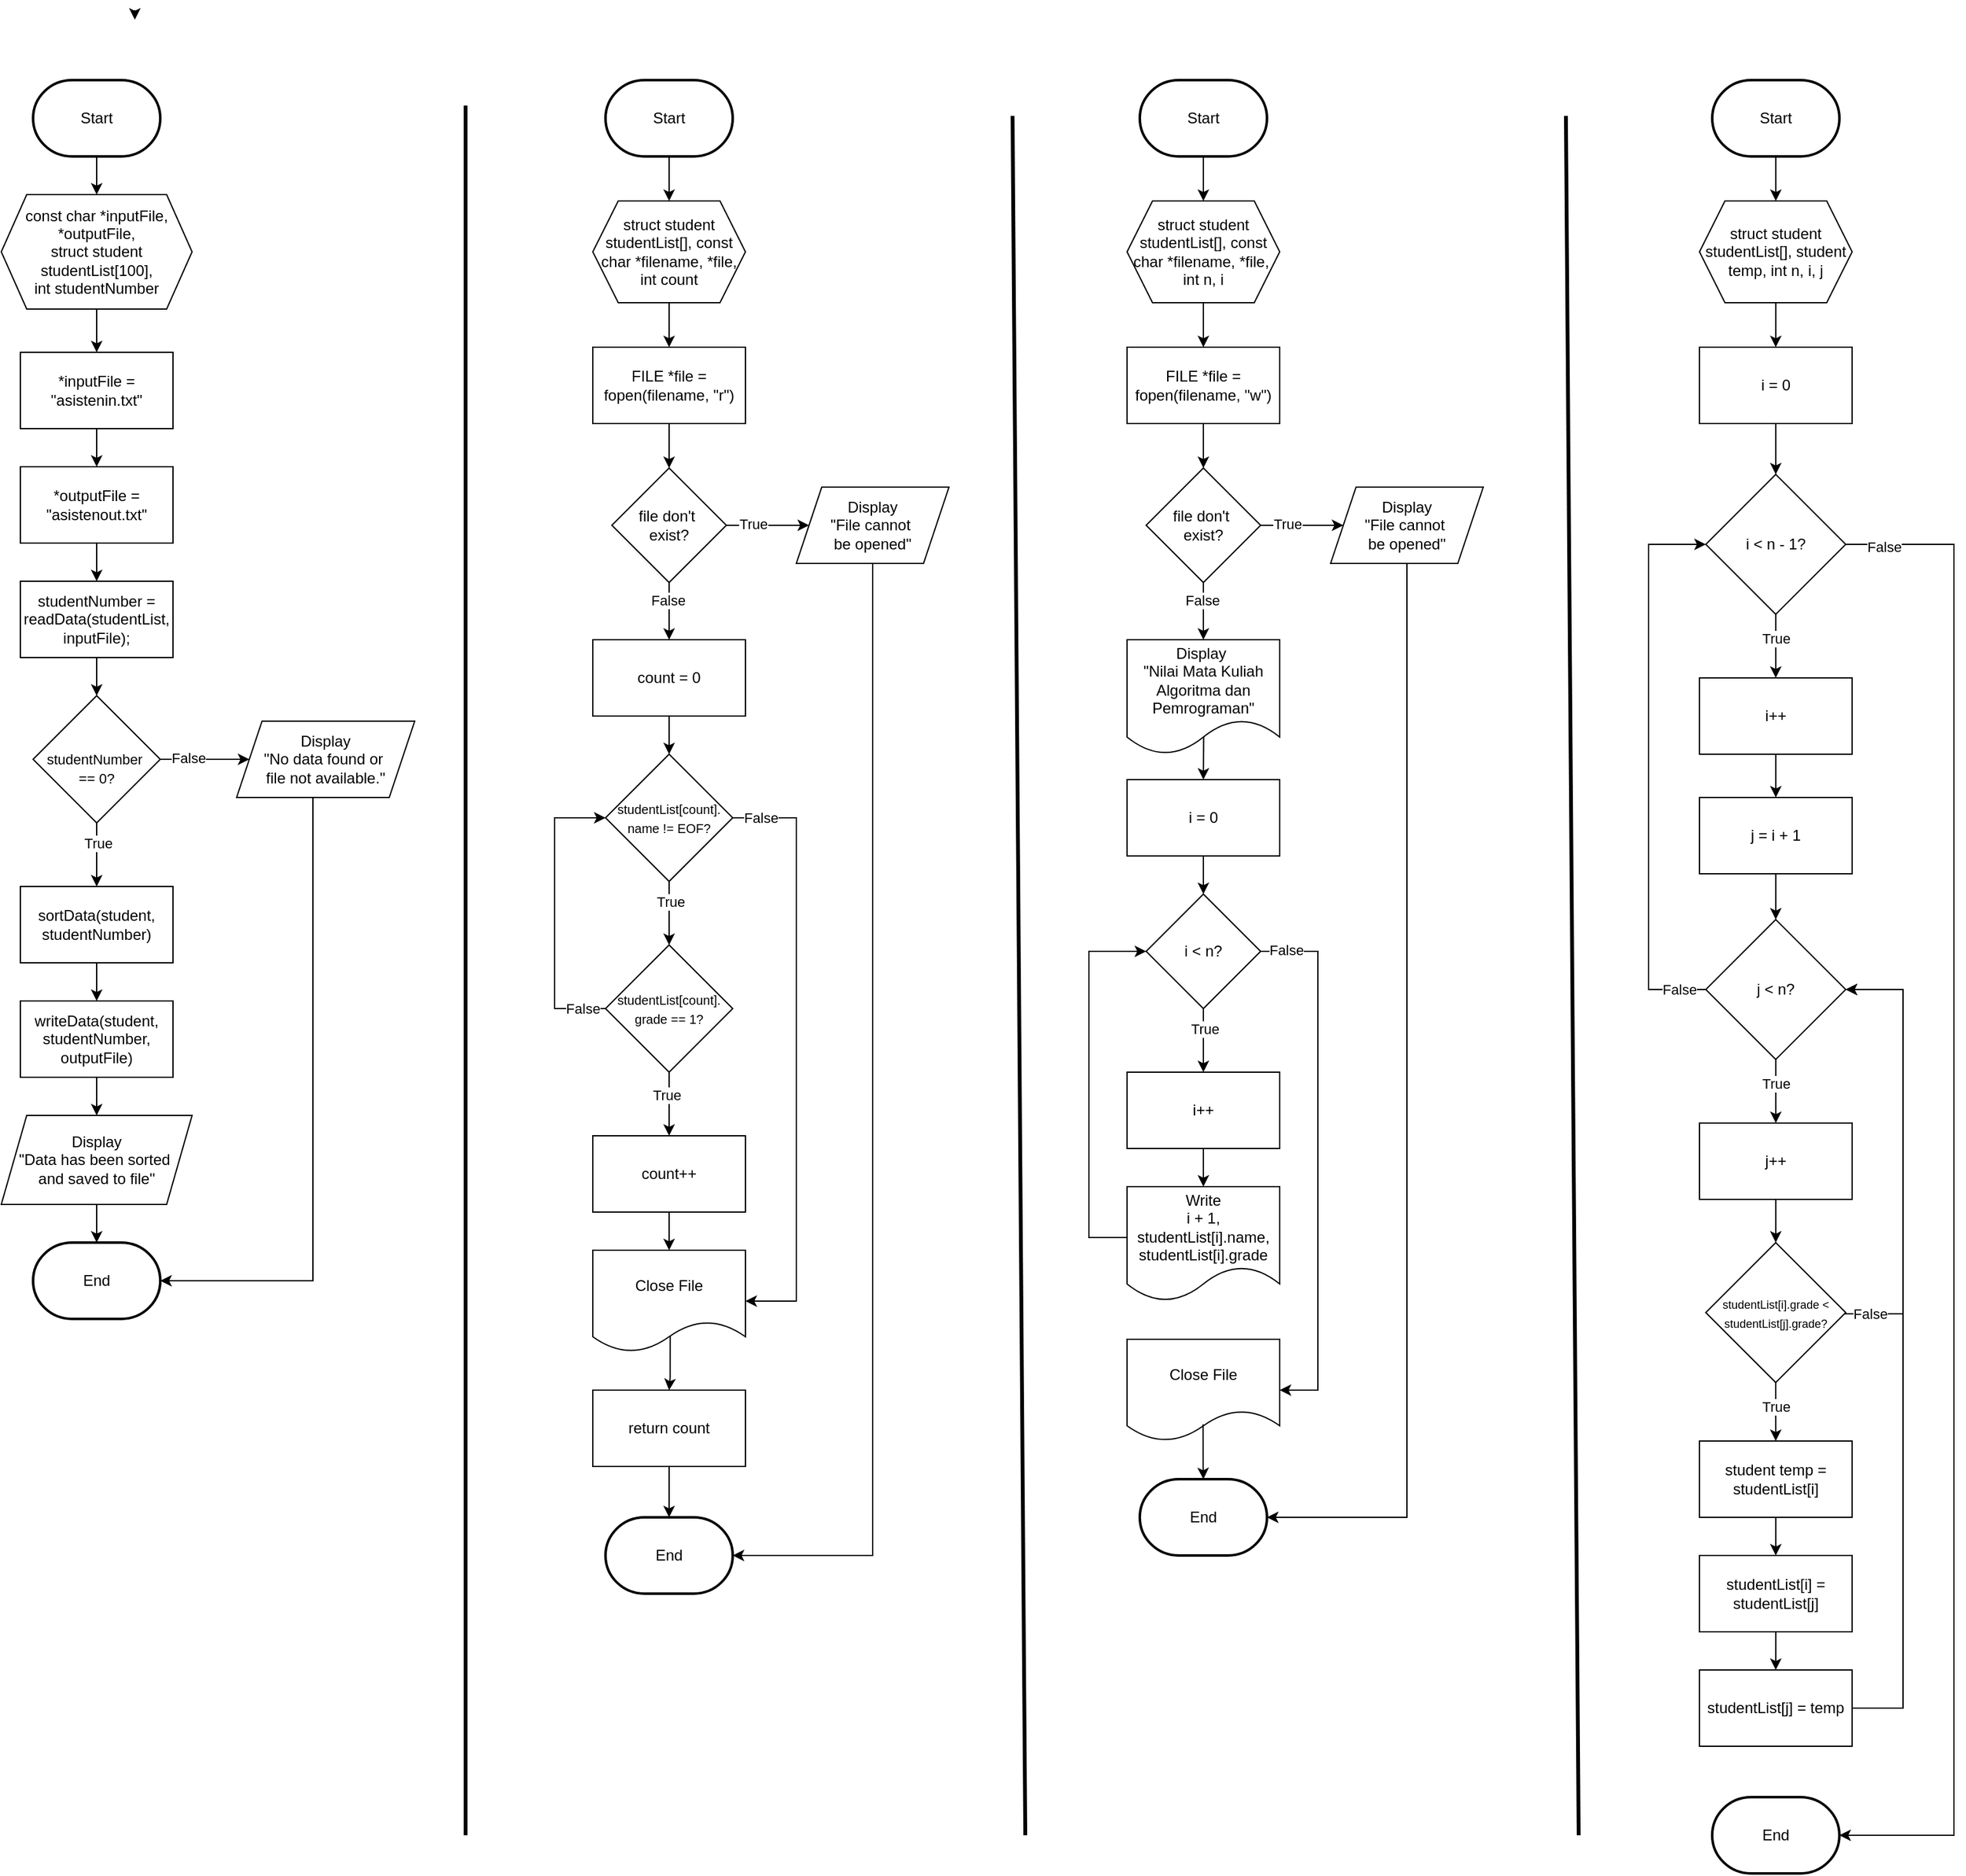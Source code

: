 <mxfile version="24.9.3">
  <diagram name="Main Menu" id="tcPHKEtXDvl9qhuXrN50">
    <mxGraphModel dx="721" dy="391" grid="1" gridSize="10" guides="1" tooltips="1" connect="1" arrows="1" fold="1" page="1" pageScale="1" pageWidth="850" pageHeight="1100" math="0" shadow="0">
      <root>
        <mxCell id="0" />
        <mxCell id="1" parent="0" />
        <mxCell id="WetBjnq_qkMeuxtk9Dm4-26" style="edgeStyle=orthogonalEdgeStyle;rounded=0;orthogonalLoop=1;jettySize=auto;html=1;entryX=0.5;entryY=0;entryDx=0;entryDy=0;" parent="1" source="WetBjnq_qkMeuxtk9Dm4-1" target="WetBjnq_qkMeuxtk9Dm4-17" edge="1">
          <mxGeometry relative="1" as="geometry" />
        </mxCell>
        <mxCell id="WetBjnq_qkMeuxtk9Dm4-1" value="Start" style="strokeWidth=2;html=1;shape=mxgraph.flowchart.terminator;whiteSpace=wrap;" parent="1" vertex="1">
          <mxGeometry x="60" y="100" width="100" height="60" as="geometry" />
        </mxCell>
        <mxCell id="WetBjnq_qkMeuxtk9Dm4-29" style="edgeStyle=orthogonalEdgeStyle;rounded=0;orthogonalLoop=1;jettySize=auto;html=1;entryX=0.5;entryY=0;entryDx=0;entryDy=0;" parent="1" source="WetBjnq_qkMeuxtk9Dm4-7" target="WetBjnq_qkMeuxtk9Dm4-8" edge="1">
          <mxGeometry relative="1" as="geometry" />
        </mxCell>
        <mxCell id="WetBjnq_qkMeuxtk9Dm4-7" value="studentNumber = readData(studentList, inputFile);" style="rounded=0;whiteSpace=wrap;html=1;" parent="1" vertex="1">
          <mxGeometry x="50" y="494" width="120" height="60" as="geometry" />
        </mxCell>
        <mxCell id="WetBjnq_qkMeuxtk9Dm4-30" style="edgeStyle=orthogonalEdgeStyle;rounded=0;orthogonalLoop=1;jettySize=auto;html=1;entryX=0;entryY=0.5;entryDx=0;entryDy=0;" parent="1" source="WetBjnq_qkMeuxtk9Dm4-8" target="WetBjnq_qkMeuxtk9Dm4-9" edge="1">
          <mxGeometry relative="1" as="geometry" />
        </mxCell>
        <mxCell id="WetBjnq_qkMeuxtk9Dm4-32" value="False" style="edgeLabel;html=1;align=center;verticalAlign=middle;resizable=0;points=[];" parent="WetBjnq_qkMeuxtk9Dm4-30" vertex="1" connectable="0">
          <mxGeometry x="-0.374" y="1" relative="1" as="geometry">
            <mxPoint as="offset" />
          </mxGeometry>
        </mxCell>
        <mxCell id="WetBjnq_qkMeuxtk9Dm4-33" style="edgeStyle=orthogonalEdgeStyle;rounded=0;orthogonalLoop=1;jettySize=auto;html=1;entryX=0.5;entryY=0;entryDx=0;entryDy=0;" parent="1" source="WetBjnq_qkMeuxtk9Dm4-8" target="WetBjnq_qkMeuxtk9Dm4-13" edge="1">
          <mxGeometry relative="1" as="geometry" />
        </mxCell>
        <mxCell id="WetBjnq_qkMeuxtk9Dm4-36" value="True" style="edgeLabel;html=1;align=center;verticalAlign=middle;resizable=0;points=[];" parent="WetBjnq_qkMeuxtk9Dm4-33" vertex="1" connectable="0">
          <mxGeometry x="-0.356" y="1" relative="1" as="geometry">
            <mxPoint as="offset" />
          </mxGeometry>
        </mxCell>
        <mxCell id="WetBjnq_qkMeuxtk9Dm4-8" value="&lt;div&gt;&lt;font style=&quot;font-size: 11px;&quot;&gt;&lt;br&gt;&lt;/font&gt;&lt;/div&gt;&lt;div&gt;&lt;span data-darkreader-inline-bgcolor=&quot;&quot; style=&quot;background-color: initial; --darkreader-inline-bgcolor: initial;&quot;&gt;&lt;span style=&quot;font-size: 11px;&quot;&gt;studentNumber&amp;nbsp;&lt;/span&gt;&lt;/span&gt;&lt;/div&gt;&lt;div&gt;&lt;span data-darkreader-inline-bgcolor=&quot;&quot; style=&quot;background-color: initial; --darkreader-inline-bgcolor: initial;&quot;&gt;&lt;font style=&quot;--darkreader-inline-color: #e8e6e3;&quot; data-darkreader-inline-color=&quot;&quot; color=&quot;#000000&quot;&gt;&lt;span style=&quot;font-size: 11px;&quot;&gt;== 0?&lt;/span&gt;&lt;/font&gt;&lt;/span&gt;&lt;/div&gt;" style="rhombus;whiteSpace=wrap;html=1;" parent="1" vertex="1">
          <mxGeometry x="60" y="584" width="100" height="100" as="geometry" />
        </mxCell>
        <mxCell id="WetBjnq_qkMeuxtk9Dm4-9" value="Display&lt;div&gt;&quot;No data found or&amp;nbsp;&lt;/div&gt;&lt;div&gt;file not available.&quot;&lt;/div&gt;" style="shape=parallelogram;perimeter=parallelogramPerimeter;whiteSpace=wrap;html=1;fixedSize=1;" parent="1" vertex="1">
          <mxGeometry x="220" y="604" width="140" height="60" as="geometry" />
        </mxCell>
        <mxCell id="WetBjnq_qkMeuxtk9Dm4-10" value="End" style="strokeWidth=2;html=1;shape=mxgraph.flowchart.terminator;whiteSpace=wrap;" parent="1" vertex="1">
          <mxGeometry x="60" y="1014" width="100" height="60" as="geometry" />
        </mxCell>
        <mxCell id="WetBjnq_qkMeuxtk9Dm4-11" style="edgeStyle=orthogonalEdgeStyle;rounded=0;orthogonalLoop=1;jettySize=auto;html=1;entryX=1;entryY=0.5;entryDx=0;entryDy=0;entryPerimeter=0;" parent="1" source="WetBjnq_qkMeuxtk9Dm4-9" target="WetBjnq_qkMeuxtk9Dm4-10" edge="1">
          <mxGeometry relative="1" as="geometry">
            <Array as="points">
              <mxPoint x="280" y="1044" />
            </Array>
          </mxGeometry>
        </mxCell>
        <mxCell id="WetBjnq_qkMeuxtk9Dm4-37" style="edgeStyle=orthogonalEdgeStyle;rounded=0;orthogonalLoop=1;jettySize=auto;html=1;entryX=0.5;entryY=0;entryDx=0;entryDy=0;" parent="1" source="WetBjnq_qkMeuxtk9Dm4-13" target="WetBjnq_qkMeuxtk9Dm4-14" edge="1">
          <mxGeometry relative="1" as="geometry" />
        </mxCell>
        <mxCell id="WetBjnq_qkMeuxtk9Dm4-13" value="sortData(student, studentNumber)" style="rounded=0;whiteSpace=wrap;html=1;" parent="1" vertex="1">
          <mxGeometry x="50" y="734" width="120" height="60" as="geometry" />
        </mxCell>
        <mxCell id="WetBjnq_qkMeuxtk9Dm4-39" style="edgeStyle=orthogonalEdgeStyle;rounded=0;orthogonalLoop=1;jettySize=auto;html=1;entryX=0.5;entryY=0;entryDx=0;entryDy=0;" parent="1" source="WetBjnq_qkMeuxtk9Dm4-14" target="WetBjnq_qkMeuxtk9Dm4-15" edge="1">
          <mxGeometry relative="1" as="geometry" />
        </mxCell>
        <mxCell id="WetBjnq_qkMeuxtk9Dm4-14" value="writeData(student, studentNumber, outputFile)" style="rounded=0;whiteSpace=wrap;html=1;" parent="1" vertex="1">
          <mxGeometry x="50" y="824" width="120" height="60" as="geometry" />
        </mxCell>
        <mxCell id="WetBjnq_qkMeuxtk9Dm4-15" value="Display&lt;div&gt;&quot;Data has been sorted&amp;nbsp;&lt;/div&gt;&lt;div&gt;and saved to file&quot;&lt;/div&gt;" style="shape=parallelogram;perimeter=parallelogramPerimeter;whiteSpace=wrap;html=1;fixedSize=1;" parent="1" vertex="1">
          <mxGeometry x="35" y="914" width="150" height="70" as="geometry" />
        </mxCell>
        <mxCell id="xHnAYrT733OKeu_TIIjF-41" style="edgeStyle=orthogonalEdgeStyle;rounded=0;orthogonalLoop=1;jettySize=auto;html=1;entryX=0.5;entryY=0;entryDx=0;entryDy=0;" parent="1" source="WetBjnq_qkMeuxtk9Dm4-17" target="xHnAYrT733OKeu_TIIjF-40" edge="1">
          <mxGeometry relative="1" as="geometry">
            <mxPoint x="110" y="310" as="targetPoint" />
          </mxGeometry>
        </mxCell>
        <mxCell id="WetBjnq_qkMeuxtk9Dm4-17" value="&lt;div&gt;const char *inputFile, *outputFile,&lt;br&gt;&lt;/div&gt;struct student studentList[100],&lt;div&gt;int studentNumber&lt;/div&gt;" style="shape=hexagon;perimeter=hexagonPerimeter2;whiteSpace=wrap;html=1;fixedSize=1;" parent="1" vertex="1">
          <mxGeometry x="35" y="190" width="150" height="90" as="geometry" />
        </mxCell>
        <mxCell id="WetBjnq_qkMeuxtk9Dm4-40" style="edgeStyle=orthogonalEdgeStyle;rounded=0;orthogonalLoop=1;jettySize=auto;html=1;entryX=0.5;entryY=0;entryDx=0;entryDy=0;entryPerimeter=0;" parent="1" source="WetBjnq_qkMeuxtk9Dm4-15" target="WetBjnq_qkMeuxtk9Dm4-10" edge="1">
          <mxGeometry relative="1" as="geometry" />
        </mxCell>
        <mxCell id="WetBjnq_qkMeuxtk9Dm4-43" style="edgeStyle=orthogonalEdgeStyle;rounded=0;orthogonalLoop=1;jettySize=auto;html=1;entryX=0.5;entryY=0;entryDx=0;entryDy=0;" parent="1" source="WetBjnq_qkMeuxtk9Dm4-41" target="WetBjnq_qkMeuxtk9Dm4-42" edge="1">
          <mxGeometry relative="1" as="geometry" />
        </mxCell>
        <mxCell id="WetBjnq_qkMeuxtk9Dm4-41" value="Start" style="strokeWidth=2;html=1;shape=mxgraph.flowchart.terminator;whiteSpace=wrap;" parent="1" vertex="1">
          <mxGeometry x="510" y="100" width="100" height="60" as="geometry" />
        </mxCell>
        <mxCell id="WetBjnq_qkMeuxtk9Dm4-45" style="edgeStyle=orthogonalEdgeStyle;rounded=0;orthogonalLoop=1;jettySize=auto;html=1;entryX=0.5;entryY=0;entryDx=0;entryDy=0;" parent="1" source="WetBjnq_qkMeuxtk9Dm4-42" target="WetBjnq_qkMeuxtk9Dm4-44" edge="1">
          <mxGeometry relative="1" as="geometry" />
        </mxCell>
        <mxCell id="WetBjnq_qkMeuxtk9Dm4-42" value="struct&amp;nbsp;student studentList[], const char *filename, *file, int count" style="shape=hexagon;perimeter=hexagonPerimeter2;whiteSpace=wrap;html=1;fixedSize=1;" parent="1" vertex="1">
          <mxGeometry x="500" y="195" width="120" height="80" as="geometry" />
        </mxCell>
        <mxCell id="WetBjnq_qkMeuxtk9Dm4-47" style="edgeStyle=orthogonalEdgeStyle;rounded=0;orthogonalLoop=1;jettySize=auto;html=1;entryX=0.5;entryY=0;entryDx=0;entryDy=0;" parent="1" source="WetBjnq_qkMeuxtk9Dm4-44" target="WetBjnq_qkMeuxtk9Dm4-46" edge="1">
          <mxGeometry relative="1" as="geometry" />
        </mxCell>
        <mxCell id="WetBjnq_qkMeuxtk9Dm4-44" value="FILE *file = fopen(filename, &quot;r&quot;)" style="rounded=0;whiteSpace=wrap;html=1;" parent="1" vertex="1">
          <mxGeometry x="500" y="310" width="120" height="60" as="geometry" />
        </mxCell>
        <mxCell id="WetBjnq_qkMeuxtk9Dm4-49" style="edgeStyle=orthogonalEdgeStyle;rounded=0;orthogonalLoop=1;jettySize=auto;html=1;entryX=0;entryY=0.5;entryDx=0;entryDy=0;" parent="1" source="WetBjnq_qkMeuxtk9Dm4-46" target="WetBjnq_qkMeuxtk9Dm4-48" edge="1">
          <mxGeometry relative="1" as="geometry" />
        </mxCell>
        <mxCell id="WetBjnq_qkMeuxtk9Dm4-52" value="True" style="edgeLabel;html=1;align=center;verticalAlign=middle;resizable=0;points=[];" parent="WetBjnq_qkMeuxtk9Dm4-49" vertex="1" connectable="0">
          <mxGeometry x="-0.349" y="1" relative="1" as="geometry">
            <mxPoint as="offset" />
          </mxGeometry>
        </mxCell>
        <mxCell id="WetBjnq_qkMeuxtk9Dm4-54" style="edgeStyle=orthogonalEdgeStyle;rounded=0;orthogonalLoop=1;jettySize=auto;html=1;entryX=0.5;entryY=0;entryDx=0;entryDy=0;" parent="1" source="WetBjnq_qkMeuxtk9Dm4-46" target="WetBjnq_qkMeuxtk9Dm4-53" edge="1">
          <mxGeometry relative="1" as="geometry" />
        </mxCell>
        <mxCell id="WetBjnq_qkMeuxtk9Dm4-55" value="False" style="edgeLabel;html=1;align=center;verticalAlign=middle;resizable=0;points=[];" parent="WetBjnq_qkMeuxtk9Dm4-54" vertex="1" connectable="0">
          <mxGeometry x="-0.41" y="-1" relative="1" as="geometry">
            <mxPoint as="offset" />
          </mxGeometry>
        </mxCell>
        <mxCell id="WetBjnq_qkMeuxtk9Dm4-46" value="file don&#39;t&amp;nbsp;&lt;div&gt;exist&lt;span style=&quot;background-color: initial;&quot;&gt;?&lt;/span&gt;&lt;/div&gt;" style="rhombus;whiteSpace=wrap;html=1;" parent="1" vertex="1">
          <mxGeometry x="515" y="405" width="90" height="90" as="geometry" />
        </mxCell>
        <mxCell id="WetBjnq_qkMeuxtk9Dm4-48" value="Display&lt;div&gt;&quot;File cannot&amp;nbsp;&lt;/div&gt;&lt;div&gt;be opened&quot;&lt;/div&gt;" style="shape=parallelogram;perimeter=parallelogramPerimeter;whiteSpace=wrap;html=1;fixedSize=1;" parent="1" vertex="1">
          <mxGeometry x="660" y="420" width="120" height="60" as="geometry" />
        </mxCell>
        <mxCell id="WetBjnq_qkMeuxtk9Dm4-57" style="edgeStyle=orthogonalEdgeStyle;rounded=0;orthogonalLoop=1;jettySize=auto;html=1;entryX=0.5;entryY=0;entryDx=0;entryDy=0;" parent="1" source="WetBjnq_qkMeuxtk9Dm4-53" target="WetBjnq_qkMeuxtk9Dm4-56" edge="1">
          <mxGeometry relative="1" as="geometry" />
        </mxCell>
        <mxCell id="WetBjnq_qkMeuxtk9Dm4-53" value="count = 0" style="rounded=0;whiteSpace=wrap;html=1;" parent="1" vertex="1">
          <mxGeometry x="500" y="540" width="120" height="60" as="geometry" />
        </mxCell>
        <mxCell id="WetBjnq_qkMeuxtk9Dm4-59" style="edgeStyle=orthogonalEdgeStyle;rounded=0;orthogonalLoop=1;jettySize=auto;html=1;entryX=0.5;entryY=0;entryDx=0;entryDy=0;" parent="1" source="WetBjnq_qkMeuxtk9Dm4-56" target="WetBjnq_qkMeuxtk9Dm4-58" edge="1">
          <mxGeometry relative="1" as="geometry" />
        </mxCell>
        <mxCell id="WetBjnq_qkMeuxtk9Dm4-60" value="True" style="edgeLabel;html=1;align=center;verticalAlign=middle;resizable=0;points=[];" parent="WetBjnq_qkMeuxtk9Dm4-59" vertex="1" connectable="0">
          <mxGeometry x="-0.36" y="1" relative="1" as="geometry">
            <mxPoint as="offset" />
          </mxGeometry>
        </mxCell>
        <mxCell id="WetBjnq_qkMeuxtk9Dm4-56" value="&lt;div&gt;&lt;span data-darkreader-inline-color=&quot;&quot; data-darkreader-inline-bgcolor=&quot;&quot; style=&quot;font-size: 10px; background-color: initial; color: rgb(0, 0, 0); --darkreader-inline-bgcolor: initial; --darkreader-inline-color: #e8e6e3;&quot;&gt;studentList[count].&lt;/span&gt;&lt;br&gt;&lt;/div&gt;&lt;div&gt;&lt;font style=&quot;font-size: 10px;&quot;&gt;name&lt;span data-darkreader-inline-color=&quot;&quot; data-darkreader-inline-bgcolor=&quot;&quot; style=&quot;background-color: initial; color: rgb(0, 0, 0); --darkreader-inline-bgcolor: initial; --darkreader-inline-color: #e8e6e3;&quot;&gt;&amp;nbsp;!= EOF?&lt;/span&gt;&lt;/font&gt;&lt;/div&gt;" style="rhombus;whiteSpace=wrap;html=1;" parent="1" vertex="1">
          <mxGeometry x="510" y="630" width="100" height="100" as="geometry" />
        </mxCell>
        <mxCell id="WetBjnq_qkMeuxtk9Dm4-65" style="edgeStyle=orthogonalEdgeStyle;rounded=0;orthogonalLoop=1;jettySize=auto;html=1;entryX=0;entryY=0.5;entryDx=0;entryDy=0;" parent="1" source="WetBjnq_qkMeuxtk9Dm4-58" target="WetBjnq_qkMeuxtk9Dm4-56" edge="1">
          <mxGeometry relative="1" as="geometry">
            <Array as="points">
              <mxPoint x="470" y="830" />
              <mxPoint x="470" y="680" />
            </Array>
          </mxGeometry>
        </mxCell>
        <mxCell id="WetBjnq_qkMeuxtk9Dm4-66" value="False" style="edgeLabel;html=1;align=center;verticalAlign=middle;resizable=0;points=[];" parent="WetBjnq_qkMeuxtk9Dm4-65" vertex="1" connectable="0">
          <mxGeometry x="-0.843" relative="1" as="geometry">
            <mxPoint as="offset" />
          </mxGeometry>
        </mxCell>
        <mxCell id="WetBjnq_qkMeuxtk9Dm4-68" style="edgeStyle=orthogonalEdgeStyle;rounded=0;orthogonalLoop=1;jettySize=auto;html=1;" parent="1" source="WetBjnq_qkMeuxtk9Dm4-58" target="WetBjnq_qkMeuxtk9Dm4-67" edge="1">
          <mxGeometry relative="1" as="geometry" />
        </mxCell>
        <mxCell id="WetBjnq_qkMeuxtk9Dm4-69" value="True" style="edgeLabel;html=1;align=center;verticalAlign=middle;resizable=0;points=[];" parent="WetBjnq_qkMeuxtk9Dm4-68" vertex="1" connectable="0">
          <mxGeometry x="-0.306" y="-2" relative="1" as="geometry">
            <mxPoint as="offset" />
          </mxGeometry>
        </mxCell>
        <mxCell id="WetBjnq_qkMeuxtk9Dm4-58" value="&lt;div&gt;&lt;span data-darkreader-inline-color=&quot;&quot; data-darkreader-inline-bgcolor=&quot;&quot; style=&quot;font-size: 10px; background-color: initial; color: rgb(0, 0, 0); --darkreader-inline-bgcolor: initial; --darkreader-inline-color: #e8e6e3;&quot;&gt;studentList[count].&lt;/span&gt;&lt;br&gt;&lt;/div&gt;&lt;div&gt;&lt;font style=&quot;font-size: 10px;&quot;&gt;grade == 1?&lt;/font&gt;&lt;/div&gt;" style="rhombus;whiteSpace=wrap;html=1;" parent="1" vertex="1">
          <mxGeometry x="510" y="780" width="100" height="100" as="geometry" />
        </mxCell>
        <mxCell id="WetBjnq_qkMeuxtk9Dm4-61" value="End" style="strokeWidth=2;html=1;shape=mxgraph.flowchart.terminator;whiteSpace=wrap;" parent="1" vertex="1">
          <mxGeometry x="510" y="1230" width="100" height="60" as="geometry" />
        </mxCell>
        <mxCell id="WetBjnq_qkMeuxtk9Dm4-62" style="edgeStyle=orthogonalEdgeStyle;rounded=0;orthogonalLoop=1;jettySize=auto;html=1;entryX=1;entryY=0.5;entryDx=0;entryDy=0;" parent="1" source="WetBjnq_qkMeuxtk9Dm4-56" edge="1">
          <mxGeometry relative="1" as="geometry">
            <Array as="points">
              <mxPoint x="660" y="680" />
              <mxPoint x="660" y="1060" />
            </Array>
            <mxPoint x="620" y="1060" as="targetPoint" />
          </mxGeometry>
        </mxCell>
        <mxCell id="WetBjnq_qkMeuxtk9Dm4-64" value="False" style="edgeLabel;html=1;align=center;verticalAlign=middle;resizable=0;points=[];" parent="WetBjnq_qkMeuxtk9Dm4-62" vertex="1" connectable="0">
          <mxGeometry x="-0.906" relative="1" as="geometry">
            <mxPoint as="offset" />
          </mxGeometry>
        </mxCell>
        <mxCell id="WetBjnq_qkMeuxtk9Dm4-73" style="edgeStyle=orthogonalEdgeStyle;rounded=0;orthogonalLoop=1;jettySize=auto;html=1;entryX=0.5;entryY=0;entryDx=0;entryDy=0;" parent="1" source="WetBjnq_qkMeuxtk9Dm4-67" target="xHnAYrT733OKeu_TIIjF-29" edge="1">
          <mxGeometry relative="1" as="geometry">
            <mxPoint x="560" y="1030" as="targetPoint" />
          </mxGeometry>
        </mxCell>
        <mxCell id="WetBjnq_qkMeuxtk9Dm4-67" value="count++" style="rounded=0;whiteSpace=wrap;html=1;" parent="1" vertex="1">
          <mxGeometry x="500" y="930" width="120" height="60" as="geometry" />
        </mxCell>
        <mxCell id="WetBjnq_qkMeuxtk9Dm4-70" value="return count" style="rounded=0;whiteSpace=wrap;html=1;" parent="1" vertex="1">
          <mxGeometry x="500" y="1130" width="120" height="60" as="geometry" />
        </mxCell>
        <mxCell id="WetBjnq_qkMeuxtk9Dm4-71" style="edgeStyle=orthogonalEdgeStyle;rounded=0;orthogonalLoop=1;jettySize=auto;html=1;entryX=0.5;entryY=0;entryDx=0;entryDy=0;entryPerimeter=0;" parent="1" source="WetBjnq_qkMeuxtk9Dm4-70" target="WetBjnq_qkMeuxtk9Dm4-61" edge="1">
          <mxGeometry relative="1" as="geometry" />
        </mxCell>
        <mxCell id="WetBjnq_qkMeuxtk9Dm4-74" style="edgeStyle=orthogonalEdgeStyle;rounded=0;orthogonalLoop=1;jettySize=auto;html=1;entryX=0.5;entryY=0;entryDx=0;entryDy=0;exitX=0.507;exitY=0.817;exitDx=0;exitDy=0;exitPerimeter=0;" parent="1" source="xHnAYrT733OKeu_TIIjF-29" target="WetBjnq_qkMeuxtk9Dm4-70" edge="1">
          <mxGeometry relative="1" as="geometry">
            <mxPoint x="560" y="1090" as="sourcePoint" />
          </mxGeometry>
        </mxCell>
        <mxCell id="xHnAYrT733OKeu_TIIjF-4" style="edgeStyle=orthogonalEdgeStyle;rounded=0;orthogonalLoop=1;jettySize=auto;html=1;entryX=0.5;entryY=0;entryDx=0;entryDy=0;" parent="1" source="xHnAYrT733OKeu_TIIjF-1" target="xHnAYrT733OKeu_TIIjF-3" edge="1">
          <mxGeometry relative="1" as="geometry" />
        </mxCell>
        <mxCell id="xHnAYrT733OKeu_TIIjF-1" value="Start" style="strokeWidth=2;html=1;shape=mxgraph.flowchart.terminator;whiteSpace=wrap;" parent="1" vertex="1">
          <mxGeometry x="930" y="100" width="100" height="60" as="geometry" />
        </mxCell>
        <mxCell id="xHnAYrT733OKeu_TIIjF-2" style="edgeStyle=orthogonalEdgeStyle;rounded=0;orthogonalLoop=1;jettySize=auto;html=1;entryX=1;entryY=0.5;entryDx=0;entryDy=0;entryPerimeter=0;" parent="1" source="WetBjnq_qkMeuxtk9Dm4-48" target="WetBjnq_qkMeuxtk9Dm4-61" edge="1">
          <mxGeometry relative="1" as="geometry">
            <Array as="points">
              <mxPoint x="720" y="1260" />
            </Array>
          </mxGeometry>
        </mxCell>
        <mxCell id="xHnAYrT733OKeu_TIIjF-6" style="edgeStyle=orthogonalEdgeStyle;rounded=0;orthogonalLoop=1;jettySize=auto;html=1;entryX=0.5;entryY=0;entryDx=0;entryDy=0;" parent="1" source="xHnAYrT733OKeu_TIIjF-3" target="xHnAYrT733OKeu_TIIjF-5" edge="1">
          <mxGeometry relative="1" as="geometry" />
        </mxCell>
        <mxCell id="xHnAYrT733OKeu_TIIjF-3" value="struct&amp;nbsp;student studentList[], const char *filename, *file,&amp;nbsp;&lt;div&gt;int n, i&lt;/div&gt;" style="shape=hexagon;perimeter=hexagonPerimeter2;whiteSpace=wrap;html=1;fixedSize=1;" parent="1" vertex="1">
          <mxGeometry x="920" y="195" width="120" height="80" as="geometry" />
        </mxCell>
        <mxCell id="xHnAYrT733OKeu_TIIjF-8" style="edgeStyle=orthogonalEdgeStyle;rounded=0;orthogonalLoop=1;jettySize=auto;html=1;entryX=0.5;entryY=0;entryDx=0;entryDy=0;" parent="1" source="xHnAYrT733OKeu_TIIjF-5" target="xHnAYrT733OKeu_TIIjF-7" edge="1">
          <mxGeometry relative="1" as="geometry" />
        </mxCell>
        <mxCell id="xHnAYrT733OKeu_TIIjF-5" value="FILE *file = fopen(filename, &quot;w&quot;)" style="rounded=0;whiteSpace=wrap;html=1;" parent="1" vertex="1">
          <mxGeometry x="920" y="310" width="120" height="60" as="geometry" />
        </mxCell>
        <mxCell id="xHnAYrT733OKeu_TIIjF-7" value="file don&#39;t&amp;nbsp;&lt;div&gt;exist?&lt;/div&gt;" style="rhombus;whiteSpace=wrap;html=1;" parent="1" vertex="1">
          <mxGeometry x="935" y="405" width="90" height="90" as="geometry" />
        </mxCell>
        <mxCell id="xHnAYrT733OKeu_TIIjF-10" style="edgeStyle=orthogonalEdgeStyle;rounded=0;orthogonalLoop=1;jettySize=auto;html=1;entryX=0;entryY=0.5;entryDx=0;entryDy=0;exitX=1;exitY=0.5;exitDx=0;exitDy=0;" parent="1" source="xHnAYrT733OKeu_TIIjF-7" target="xHnAYrT733OKeu_TIIjF-14" edge="1">
          <mxGeometry relative="1" as="geometry">
            <mxPoint x="1025" y="450" as="sourcePoint" />
          </mxGeometry>
        </mxCell>
        <mxCell id="xHnAYrT733OKeu_TIIjF-11" value="True" style="edgeLabel;html=1;align=center;verticalAlign=middle;resizable=0;points=[];" parent="xHnAYrT733OKeu_TIIjF-10" vertex="1" connectable="0">
          <mxGeometry x="-0.349" y="1" relative="1" as="geometry">
            <mxPoint as="offset" />
          </mxGeometry>
        </mxCell>
        <mxCell id="xHnAYrT733OKeu_TIIjF-12" style="edgeStyle=orthogonalEdgeStyle;rounded=0;orthogonalLoop=1;jettySize=auto;html=1;entryX=0.5;entryY=0;entryDx=0;entryDy=0;exitX=0.5;exitY=1;exitDx=0;exitDy=0;" parent="1" source="xHnAYrT733OKeu_TIIjF-7" target="xHnAYrT733OKeu_TIIjF-15" edge="1">
          <mxGeometry relative="1" as="geometry">
            <mxPoint x="980" y="495" as="sourcePoint" />
            <mxPoint x="980" y="540" as="targetPoint" />
          </mxGeometry>
        </mxCell>
        <mxCell id="xHnAYrT733OKeu_TIIjF-13" value="False" style="edgeLabel;html=1;align=center;verticalAlign=middle;resizable=0;points=[];" parent="xHnAYrT733OKeu_TIIjF-12" vertex="1" connectable="0">
          <mxGeometry x="-0.41" y="-1" relative="1" as="geometry">
            <mxPoint as="offset" />
          </mxGeometry>
        </mxCell>
        <mxCell id="xHnAYrT733OKeu_TIIjF-14" value="Display&lt;div&gt;&quot;File cannot&amp;nbsp;&lt;/div&gt;&lt;div&gt;be opened&quot;&lt;/div&gt;" style="shape=parallelogram;perimeter=parallelogramPerimeter;whiteSpace=wrap;html=1;fixedSize=1;" parent="1" vertex="1">
          <mxGeometry x="1080" y="420" width="120" height="60" as="geometry" />
        </mxCell>
        <mxCell id="xHnAYrT733OKeu_TIIjF-18" style="edgeStyle=orthogonalEdgeStyle;rounded=0;orthogonalLoop=1;jettySize=auto;html=1;exitX=0.502;exitY=0.809;exitDx=0;exitDy=0;exitPerimeter=0;entryX=0.5;entryY=0;entryDx=0;entryDy=0;" parent="1" source="xHnAYrT733OKeu_TIIjF-15" target="xHnAYrT733OKeu_TIIjF-19" edge="1">
          <mxGeometry relative="1" as="geometry">
            <mxPoint x="980.04" y="650.04" as="targetPoint" />
          </mxGeometry>
        </mxCell>
        <mxCell id="xHnAYrT733OKeu_TIIjF-15" value="Display&amp;nbsp;&lt;div&gt;&quot;Nilai Mata Kuliah Algoritma dan Pemrograman&quot;&lt;/div&gt;" style="shape=document;whiteSpace=wrap;html=1;boundedLbl=1;" parent="1" vertex="1">
          <mxGeometry x="920" y="540" width="120" height="90" as="geometry" />
        </mxCell>
        <mxCell id="xHnAYrT733OKeu_TIIjF-22" style="edgeStyle=orthogonalEdgeStyle;rounded=0;orthogonalLoop=1;jettySize=auto;html=1;entryX=0.5;entryY=0;entryDx=0;entryDy=0;" parent="1" source="xHnAYrT733OKeu_TIIjF-19" target="xHnAYrT733OKeu_TIIjF-21" edge="1">
          <mxGeometry relative="1" as="geometry" />
        </mxCell>
        <mxCell id="xHnAYrT733OKeu_TIIjF-19" value="i = 0" style="rounded=0;whiteSpace=wrap;html=1;" parent="1" vertex="1">
          <mxGeometry x="920" y="650" width="120" height="60" as="geometry" />
        </mxCell>
        <mxCell id="xHnAYrT733OKeu_TIIjF-24" style="edgeStyle=orthogonalEdgeStyle;rounded=0;orthogonalLoop=1;jettySize=auto;html=1;" parent="1" source="xHnAYrT733OKeu_TIIjF-21" target="xHnAYrT733OKeu_TIIjF-23" edge="1">
          <mxGeometry relative="1" as="geometry" />
        </mxCell>
        <mxCell id="xHnAYrT733OKeu_TIIjF-25" value="True" style="edgeLabel;html=1;align=center;verticalAlign=middle;resizable=0;points=[];" parent="xHnAYrT733OKeu_TIIjF-24" vertex="1" connectable="0">
          <mxGeometry x="-0.366" y="1" relative="1" as="geometry">
            <mxPoint as="offset" />
          </mxGeometry>
        </mxCell>
        <mxCell id="xHnAYrT733OKeu_TIIjF-32" style="edgeStyle=orthogonalEdgeStyle;rounded=0;orthogonalLoop=1;jettySize=auto;html=1;entryX=1;entryY=0.5;entryDx=0;entryDy=0;" parent="1" source="xHnAYrT733OKeu_TIIjF-21" target="xHnAYrT733OKeu_TIIjF-31" edge="1">
          <mxGeometry relative="1" as="geometry">
            <Array as="points">
              <mxPoint x="1070" y="785" />
              <mxPoint x="1070" y="1130" />
            </Array>
          </mxGeometry>
        </mxCell>
        <mxCell id="xHnAYrT733OKeu_TIIjF-38" value="False" style="edgeLabel;html=1;align=center;verticalAlign=middle;resizable=0;points=[];" parent="xHnAYrT733OKeu_TIIjF-32" vertex="1" connectable="0">
          <mxGeometry x="-0.905" y="1" relative="1" as="geometry">
            <mxPoint as="offset" />
          </mxGeometry>
        </mxCell>
        <mxCell id="xHnAYrT733OKeu_TIIjF-21" value="i &amp;lt; n?" style="rhombus;whiteSpace=wrap;html=1;" parent="1" vertex="1">
          <mxGeometry x="935" y="740" width="90" height="90" as="geometry" />
        </mxCell>
        <mxCell id="xHnAYrT733OKeu_TIIjF-27" style="edgeStyle=orthogonalEdgeStyle;rounded=0;orthogonalLoop=1;jettySize=auto;html=1;entryX=0.5;entryY=0;entryDx=0;entryDy=0;" parent="1" source="xHnAYrT733OKeu_TIIjF-23" target="xHnAYrT733OKeu_TIIjF-26" edge="1">
          <mxGeometry relative="1" as="geometry" />
        </mxCell>
        <mxCell id="xHnAYrT733OKeu_TIIjF-23" value="i++" style="rounded=0;whiteSpace=wrap;html=1;" parent="1" vertex="1">
          <mxGeometry x="920" y="880" width="120" height="60" as="geometry" />
        </mxCell>
        <mxCell id="xHnAYrT733OKeu_TIIjF-28" style="edgeStyle=orthogonalEdgeStyle;rounded=0;orthogonalLoop=1;jettySize=auto;html=1;entryX=0;entryY=0.5;entryDx=0;entryDy=0;" parent="1" source="xHnAYrT733OKeu_TIIjF-26" target="xHnAYrT733OKeu_TIIjF-21" edge="1">
          <mxGeometry relative="1" as="geometry">
            <Array as="points">
              <mxPoint x="890" y="1010" />
              <mxPoint x="890" y="785" />
            </Array>
          </mxGeometry>
        </mxCell>
        <mxCell id="xHnAYrT733OKeu_TIIjF-26" value="&lt;div&gt;Write&lt;/div&gt;i + 1, studentList[i].name, studentList[i].grade" style="shape=document;whiteSpace=wrap;html=1;boundedLbl=1;" parent="1" vertex="1">
          <mxGeometry x="920" y="970" width="120" height="90" as="geometry" />
        </mxCell>
        <mxCell id="xHnAYrT733OKeu_TIIjF-29" value="Close File" style="shape=document;whiteSpace=wrap;html=1;boundedLbl=1;" parent="1" vertex="1">
          <mxGeometry x="500" y="1020" width="120" height="80" as="geometry" />
        </mxCell>
        <mxCell id="xHnAYrT733OKeu_TIIjF-31" value="Close File&lt;div&gt;&lt;/div&gt;" style="shape=document;whiteSpace=wrap;html=1;boundedLbl=1;" parent="1" vertex="1">
          <mxGeometry x="920" y="1090" width="120" height="80" as="geometry" />
        </mxCell>
        <mxCell id="xHnAYrT733OKeu_TIIjF-34" value="End" style="strokeWidth=2;html=1;shape=mxgraph.flowchart.terminator;whiteSpace=wrap;" parent="1" vertex="1">
          <mxGeometry x="930" y="1200" width="100" height="60" as="geometry" />
        </mxCell>
        <mxCell id="xHnAYrT733OKeu_TIIjF-35" style="edgeStyle=orthogonalEdgeStyle;rounded=0;orthogonalLoop=1;jettySize=auto;html=1;entryX=0.5;entryY=0;entryDx=0;entryDy=0;entryPerimeter=0;exitX=0.498;exitY=0.836;exitDx=0;exitDy=0;exitPerimeter=0;" parent="1" source="xHnAYrT733OKeu_TIIjF-31" target="xHnAYrT733OKeu_TIIjF-34" edge="1">
          <mxGeometry relative="1" as="geometry">
            <mxPoint x="980" y="1160" as="sourcePoint" />
          </mxGeometry>
        </mxCell>
        <mxCell id="xHnAYrT733OKeu_TIIjF-36" style="edgeStyle=orthogonalEdgeStyle;rounded=0;orthogonalLoop=1;jettySize=auto;html=1;entryX=1;entryY=0.5;entryDx=0;entryDy=0;entryPerimeter=0;exitX=0.5;exitY=1;exitDx=0;exitDy=0;" parent="1" source="xHnAYrT733OKeu_TIIjF-14" target="xHnAYrT733OKeu_TIIjF-34" edge="1">
          <mxGeometry relative="1" as="geometry">
            <Array as="points">
              <mxPoint x="1140" y="1230" />
            </Array>
          </mxGeometry>
        </mxCell>
        <mxCell id="xHnAYrT733OKeu_TIIjF-44" style="edgeStyle=orthogonalEdgeStyle;rounded=0;orthogonalLoop=1;jettySize=auto;html=1;entryX=0.5;entryY=0;entryDx=0;entryDy=0;" parent="1" source="xHnAYrT733OKeu_TIIjF-40" target="xHnAYrT733OKeu_TIIjF-43" edge="1">
          <mxGeometry relative="1" as="geometry" />
        </mxCell>
        <mxCell id="xHnAYrT733OKeu_TIIjF-40" value="*inputFile = &quot;asistenin.txt&quot;" style="rounded=0;whiteSpace=wrap;html=1;" parent="1" vertex="1">
          <mxGeometry x="50" y="314" width="120" height="60" as="geometry" />
        </mxCell>
        <mxCell id="xHnAYrT733OKeu_TIIjF-45" style="edgeStyle=orthogonalEdgeStyle;rounded=0;orthogonalLoop=1;jettySize=auto;html=1;entryX=0.5;entryY=0;entryDx=0;entryDy=0;" parent="1" source="xHnAYrT733OKeu_TIIjF-43" target="WetBjnq_qkMeuxtk9Dm4-7" edge="1">
          <mxGeometry relative="1" as="geometry" />
        </mxCell>
        <mxCell id="xHnAYrT733OKeu_TIIjF-43" value="*outputFile = &quot;asistenout.txt&quot;" style="rounded=0;whiteSpace=wrap;html=1;" parent="1" vertex="1">
          <mxGeometry x="50" y="404" width="120" height="60" as="geometry" />
        </mxCell>
        <mxCell id="xHnAYrT733OKeu_TIIjF-48" style="edgeStyle=orthogonalEdgeStyle;rounded=0;orthogonalLoop=1;jettySize=auto;html=1;entryX=0.5;entryY=0;entryDx=0;entryDy=0;" parent="1" source="xHnAYrT733OKeu_TIIjF-46" target="xHnAYrT733OKeu_TIIjF-47" edge="1">
          <mxGeometry relative="1" as="geometry" />
        </mxCell>
        <mxCell id="xHnAYrT733OKeu_TIIjF-46" value="Start" style="strokeWidth=2;html=1;shape=mxgraph.flowchart.terminator;whiteSpace=wrap;" parent="1" vertex="1">
          <mxGeometry x="1380" y="100" width="100" height="60" as="geometry" />
        </mxCell>
        <mxCell id="xHnAYrT733OKeu_TIIjF-79" style="edgeStyle=orthogonalEdgeStyle;rounded=0;orthogonalLoop=1;jettySize=auto;html=1;entryX=0.5;entryY=0;entryDx=0;entryDy=0;" parent="1" source="xHnAYrT733OKeu_TIIjF-47" target="xHnAYrT733OKeu_TIIjF-53" edge="1">
          <mxGeometry relative="1" as="geometry" />
        </mxCell>
        <mxCell id="xHnAYrT733OKeu_TIIjF-47" value="struct&amp;nbsp;student studentList[], student temp,&amp;nbsp;int n, i, j" style="shape=hexagon;perimeter=hexagonPerimeter2;whiteSpace=wrap;html=1;fixedSize=1;" parent="1" vertex="1">
          <mxGeometry x="1370" y="195" width="120" height="80" as="geometry" />
        </mxCell>
        <mxCell id="xHnAYrT733OKeu_TIIjF-49" style="edgeStyle=orthogonalEdgeStyle;rounded=0;orthogonalLoop=1;jettySize=auto;html=1;entryX=0.5;entryY=0;entryDx=0;entryDy=0;" parent="1" source="xHnAYrT733OKeu_TIIjF-51" target="xHnAYrT733OKeu_TIIjF-55" edge="1">
          <mxGeometry relative="1" as="geometry" />
        </mxCell>
        <mxCell id="xHnAYrT733OKeu_TIIjF-50" value="True" style="edgeLabel;html=1;align=center;verticalAlign=middle;resizable=0;points=[];" parent="xHnAYrT733OKeu_TIIjF-49" vertex="1" connectable="0">
          <mxGeometry x="-0.238" relative="1" as="geometry">
            <mxPoint as="offset" />
          </mxGeometry>
        </mxCell>
        <mxCell id="xHnAYrT733OKeu_TIIjF-51" value="i &amp;lt; n - 1?" style="rhombus;whiteSpace=wrap;html=1;" parent="1" vertex="1">
          <mxGeometry x="1374.96" y="410" width="110" height="110" as="geometry" />
        </mxCell>
        <mxCell id="xHnAYrT733OKeu_TIIjF-52" style="edgeStyle=orthogonalEdgeStyle;rounded=0;orthogonalLoop=1;jettySize=auto;html=1;entryX=0.5;entryY=0;entryDx=0;entryDy=0;" parent="1" source="xHnAYrT733OKeu_TIIjF-53" target="xHnAYrT733OKeu_TIIjF-51" edge="1">
          <mxGeometry relative="1" as="geometry" />
        </mxCell>
        <mxCell id="xHnAYrT733OKeu_TIIjF-53" value="i = 0" style="rounded=0;whiteSpace=wrap;html=1;" parent="1" vertex="1">
          <mxGeometry x="1369.96" y="310" width="120" height="60" as="geometry" />
        </mxCell>
        <mxCell id="xHnAYrT733OKeu_TIIjF-54" style="edgeStyle=orthogonalEdgeStyle;rounded=0;orthogonalLoop=1;jettySize=auto;html=1;entryX=0.5;entryY=0;entryDx=0;entryDy=0;" parent="1" source="xHnAYrT733OKeu_TIIjF-55" target="xHnAYrT733OKeu_TIIjF-65" edge="1">
          <mxGeometry relative="1" as="geometry">
            <mxPoint x="1429.96" y="690" as="targetPoint" />
          </mxGeometry>
        </mxCell>
        <mxCell id="xHnAYrT733OKeu_TIIjF-55" value="i++" style="rounded=0;whiteSpace=wrap;html=1;" parent="1" vertex="1">
          <mxGeometry x="1369.96" y="570" width="120" height="60" as="geometry" />
        </mxCell>
        <mxCell id="xHnAYrT733OKeu_TIIjF-56" value="End" style="strokeWidth=2;html=1;shape=mxgraph.flowchart.terminator;whiteSpace=wrap;" parent="1" vertex="1">
          <mxGeometry x="1379.96" y="1450" width="100" height="60" as="geometry" />
        </mxCell>
        <mxCell id="xHnAYrT733OKeu_TIIjF-57" style="edgeStyle=orthogonalEdgeStyle;rounded=0;orthogonalLoop=1;jettySize=auto;html=1;entryX=1;entryY=0.5;entryDx=0;entryDy=0;entryPerimeter=0;" parent="1" source="xHnAYrT733OKeu_TIIjF-51" target="xHnAYrT733OKeu_TIIjF-56" edge="1">
          <mxGeometry relative="1" as="geometry">
            <Array as="points">
              <mxPoint x="1570" y="465" />
              <mxPoint x="1570" y="1480" />
            </Array>
          </mxGeometry>
        </mxCell>
        <mxCell id="xHnAYrT733OKeu_TIIjF-58" value="False" style="edgeLabel;html=1;align=center;verticalAlign=middle;resizable=0;points=[];" parent="xHnAYrT733OKeu_TIIjF-57" vertex="1" connectable="0">
          <mxGeometry x="-0.95" y="-2" relative="1" as="geometry">
            <mxPoint as="offset" />
          </mxGeometry>
        </mxCell>
        <mxCell id="xHnAYrT733OKeu_TIIjF-59" style="edgeStyle=orthogonalEdgeStyle;rounded=0;orthogonalLoop=1;jettySize=auto;html=1;entryX=0.5;entryY=0;entryDx=0;entryDy=0;" parent="1" source="xHnAYrT733OKeu_TIIjF-63" target="xHnAYrT733OKeu_TIIjF-67" edge="1">
          <mxGeometry relative="1" as="geometry" />
        </mxCell>
        <mxCell id="xHnAYrT733OKeu_TIIjF-60" value="True" style="edgeLabel;html=1;align=center;verticalAlign=middle;resizable=0;points=[];" parent="xHnAYrT733OKeu_TIIjF-59" vertex="1" connectable="0">
          <mxGeometry x="-0.238" relative="1" as="geometry">
            <mxPoint as="offset" />
          </mxGeometry>
        </mxCell>
        <mxCell id="xHnAYrT733OKeu_TIIjF-61" style="edgeStyle=orthogonalEdgeStyle;rounded=0;orthogonalLoop=1;jettySize=auto;html=1;entryX=0;entryY=0.5;entryDx=0;entryDy=0;" parent="1" source="xHnAYrT733OKeu_TIIjF-63" target="xHnAYrT733OKeu_TIIjF-51" edge="1">
          <mxGeometry relative="1" as="geometry">
            <Array as="points">
              <mxPoint x="1330" y="815" />
              <mxPoint x="1330" y="465" />
            </Array>
          </mxGeometry>
        </mxCell>
        <mxCell id="xHnAYrT733OKeu_TIIjF-62" value="False" style="edgeLabel;html=1;align=center;verticalAlign=middle;resizable=0;points=[];" parent="xHnAYrT733OKeu_TIIjF-61" vertex="1" connectable="0">
          <mxGeometry x="-0.904" relative="1" as="geometry">
            <mxPoint as="offset" />
          </mxGeometry>
        </mxCell>
        <mxCell id="xHnAYrT733OKeu_TIIjF-63" value="j &amp;lt; n?" style="rhombus;whiteSpace=wrap;html=1;" parent="1" vertex="1">
          <mxGeometry x="1374.96" y="760" width="110" height="110" as="geometry" />
        </mxCell>
        <mxCell id="xHnAYrT733OKeu_TIIjF-64" style="edgeStyle=orthogonalEdgeStyle;rounded=0;orthogonalLoop=1;jettySize=auto;html=1;entryX=0.5;entryY=0;entryDx=0;entryDy=0;" parent="1" source="xHnAYrT733OKeu_TIIjF-65" target="xHnAYrT733OKeu_TIIjF-63" edge="1">
          <mxGeometry relative="1" as="geometry" />
        </mxCell>
        <mxCell id="xHnAYrT733OKeu_TIIjF-65" value="j = i + 1" style="rounded=0;whiteSpace=wrap;html=1;" parent="1" vertex="1">
          <mxGeometry x="1370" y="664" width="120" height="60" as="geometry" />
        </mxCell>
        <mxCell id="xHnAYrT733OKeu_TIIjF-66" style="edgeStyle=orthogonalEdgeStyle;rounded=0;orthogonalLoop=1;jettySize=auto;html=1;entryX=0.5;entryY=0;entryDx=0;entryDy=0;" parent="1" source="xHnAYrT733OKeu_TIIjF-67" target="xHnAYrT733OKeu_TIIjF-72" edge="1">
          <mxGeometry relative="1" as="geometry" />
        </mxCell>
        <mxCell id="xHnAYrT733OKeu_TIIjF-67" value="j++" style="rounded=0;whiteSpace=wrap;html=1;" parent="1" vertex="1">
          <mxGeometry x="1370" y="920" width="120" height="60" as="geometry" />
        </mxCell>
        <mxCell id="xHnAYrT733OKeu_TIIjF-68" style="edgeStyle=orthogonalEdgeStyle;rounded=0;orthogonalLoop=1;jettySize=auto;html=1;entryX=0.5;entryY=0;entryDx=0;entryDy=0;" parent="1" source="xHnAYrT733OKeu_TIIjF-72" target="xHnAYrT733OKeu_TIIjF-74" edge="1">
          <mxGeometry relative="1" as="geometry" />
        </mxCell>
        <mxCell id="xHnAYrT733OKeu_TIIjF-69" value="True" style="edgeLabel;html=1;align=center;verticalAlign=middle;resizable=0;points=[];" parent="xHnAYrT733OKeu_TIIjF-68" vertex="1" connectable="0">
          <mxGeometry x="-0.198" relative="1" as="geometry">
            <mxPoint as="offset" />
          </mxGeometry>
        </mxCell>
        <mxCell id="xHnAYrT733OKeu_TIIjF-70" style="edgeStyle=orthogonalEdgeStyle;rounded=0;orthogonalLoop=1;jettySize=auto;html=1;entryX=1;entryY=0.5;entryDx=0;entryDy=0;exitX=1;exitY=0.5;exitDx=0;exitDy=0;" parent="1" source="xHnAYrT733OKeu_TIIjF-72" target="xHnAYrT733OKeu_TIIjF-63" edge="1">
          <mxGeometry relative="1" as="geometry">
            <mxPoint x="1479.96" y="1120" as="sourcePoint" />
            <Array as="points">
              <mxPoint x="1530" y="1070" />
              <mxPoint x="1530" y="815" />
            </Array>
          </mxGeometry>
        </mxCell>
        <mxCell id="xHnAYrT733OKeu_TIIjF-71" value="False" style="edgeLabel;html=1;align=center;verticalAlign=middle;resizable=0;points=[];" parent="xHnAYrT733OKeu_TIIjF-70" vertex="1" connectable="0">
          <mxGeometry x="-0.886" relative="1" as="geometry">
            <mxPoint as="offset" />
          </mxGeometry>
        </mxCell>
        <mxCell id="xHnAYrT733OKeu_TIIjF-72" value="&lt;font style=&quot;font-size: 9px;&quot;&gt;studentList[i].grade &amp;lt; studentList[j].grade?&lt;/font&gt;" style="rhombus;whiteSpace=wrap;html=1;" parent="1" vertex="1">
          <mxGeometry x="1374.92" y="1014" width="110.04" height="110" as="geometry" />
        </mxCell>
        <mxCell id="xHnAYrT733OKeu_TIIjF-73" style="edgeStyle=orthogonalEdgeStyle;rounded=0;orthogonalLoop=1;jettySize=auto;html=1;entryX=0.5;entryY=0;entryDx=0;entryDy=0;" parent="1" source="xHnAYrT733OKeu_TIIjF-74" target="xHnAYrT733OKeu_TIIjF-76" edge="1">
          <mxGeometry relative="1" as="geometry" />
        </mxCell>
        <mxCell id="xHnAYrT733OKeu_TIIjF-74" value="student temp&amp;nbsp;&lt;span style=&quot;background-color: initial;&quot;&gt;= studentList[i]&lt;/span&gt;" style="rounded=0;whiteSpace=wrap;html=1;" parent="1" vertex="1">
          <mxGeometry x="1369.96" y="1170" width="120" height="60" as="geometry" />
        </mxCell>
        <mxCell id="xHnAYrT733OKeu_TIIjF-75" style="edgeStyle=orthogonalEdgeStyle;rounded=0;orthogonalLoop=1;jettySize=auto;html=1;entryX=0.5;entryY=0;entryDx=0;entryDy=0;" parent="1" source="xHnAYrT733OKeu_TIIjF-76" target="xHnAYrT733OKeu_TIIjF-78" edge="1">
          <mxGeometry relative="1" as="geometry" />
        </mxCell>
        <mxCell id="xHnAYrT733OKeu_TIIjF-76" value="studentList[i] = studentList[j]" style="rounded=0;whiteSpace=wrap;html=1;" parent="1" vertex="1">
          <mxGeometry x="1369.96" y="1260" width="120" height="60" as="geometry" />
        </mxCell>
        <mxCell id="xHnAYrT733OKeu_TIIjF-77" style="edgeStyle=orthogonalEdgeStyle;rounded=0;orthogonalLoop=1;jettySize=auto;html=1;entryX=1;entryY=0.5;entryDx=0;entryDy=0;" parent="1" source="xHnAYrT733OKeu_TIIjF-78" target="xHnAYrT733OKeu_TIIjF-63" edge="1">
          <mxGeometry relative="1" as="geometry">
            <Array as="points">
              <mxPoint x="1530" y="1380" />
              <mxPoint x="1530" y="815" />
            </Array>
          </mxGeometry>
        </mxCell>
        <mxCell id="xHnAYrT733OKeu_TIIjF-78" value="studentList[j] = temp" style="rounded=0;whiteSpace=wrap;html=1;" parent="1" vertex="1">
          <mxGeometry x="1369.96" y="1350" width="120" height="60" as="geometry" />
        </mxCell>
        <mxCell id="xHnAYrT733OKeu_TIIjF-81" style="edgeStyle=orthogonalEdgeStyle;rounded=0;orthogonalLoop=1;jettySize=auto;html=1;exitX=1;exitY=0.5;exitDx=0;exitDy=0;entryX=1;entryY=0.75;entryDx=0;entryDy=0;" parent="1" edge="1">
          <mxGeometry relative="1" as="geometry">
            <mxPoint x="140" y="45" as="sourcePoint" />
            <mxPoint x="140" y="52.5" as="targetPoint" />
          </mxGeometry>
        </mxCell>
        <mxCell id="xHnAYrT733OKeu_TIIjF-85" value="" style="endArrow=none;html=1;rounded=0;strokeWidth=3;" parent="1" edge="1">
          <mxGeometry width="50" height="50" relative="1" as="geometry">
            <mxPoint x="400" y="1480" as="sourcePoint" />
            <mxPoint x="400" y="120" as="targetPoint" />
          </mxGeometry>
        </mxCell>
        <mxCell id="xHnAYrT733OKeu_TIIjF-87" value="" style="endArrow=none;html=1;rounded=0;strokeWidth=3;" parent="1" edge="1">
          <mxGeometry width="50" height="50" relative="1" as="geometry">
            <mxPoint x="840" y="1480" as="sourcePoint" />
            <mxPoint x="830" y="128.12" as="targetPoint" />
          </mxGeometry>
        </mxCell>
        <mxCell id="xHnAYrT733OKeu_TIIjF-88" value="" style="endArrow=none;html=1;rounded=0;strokeWidth=3;" parent="1" edge="1">
          <mxGeometry width="50" height="50" relative="1" as="geometry">
            <mxPoint x="1275" y="1480" as="sourcePoint" />
            <mxPoint x="1265" y="128.12" as="targetPoint" />
          </mxGeometry>
        </mxCell>
      </root>
    </mxGraphModel>
  </diagram>
</mxfile>
